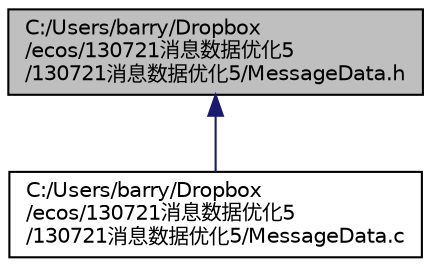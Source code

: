 digraph "C:/Users/barry/Dropbox/ecos/130721消息数据优化5/130721消息数据优化5/MessageData.h"
{
  edge [fontname="Helvetica",fontsize="10",labelfontname="Helvetica",labelfontsize="10"];
  node [fontname="Helvetica",fontsize="10",shape=record];
  Node1 [label="C:/Users/barry/Dropbox\l/ecos/130721消息数据优化5\l/130721消息数据优化5/MessageData.h",height=0.2,width=0.4,color="black", fillcolor="grey75", style="filled" fontcolor="black"];
  Node1 -> Node2 [dir="back",color="midnightblue",fontsize="10",style="solid",fontname="Helvetica"];
  Node2 [label="C:/Users/barry/Dropbox\l/ecos/130721消息数据优化5\l/130721消息数据优化5/MessageData.c",height=0.2,width=0.4,color="black", fillcolor="white", style="filled",URL="$_message_data_8c.html"];
}
